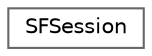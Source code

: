 digraph "Grafische Darstellung der Klassenhierarchie"
{
 // LATEX_PDF_SIZE
  bgcolor="transparent";
  edge [fontname=Helvetica,fontsize=10,labelfontname=Helvetica,labelfontsize=10];
  node [fontname=Helvetica,fontsize=10,shape=box,height=0.2,width=0.4];
  rankdir="LR";
  Node0 [id="Node000000",label="SFSession",height=0.2,width=0.4,color="grey40", fillcolor="white", style="filled",URL="$d3/dea/class_s_f_session.html",tooltip=" "];
}
